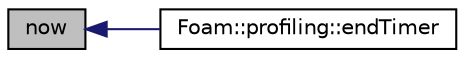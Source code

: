 digraph "now"
{
  bgcolor="transparent";
  edge [fontname="Helvetica",fontsize="10",labelfontname="Helvetica",labelfontsize="10"];
  node [fontname="Helvetica",fontsize="10",shape=record];
  rankdir="LR";
  Node1 [label="now",height=0.2,width=0.4,color="black", fillcolor="grey75", style="filled" fontcolor="black"];
  Node1 -> Node2 [dir="back",color="midnightblue",fontsize="10",style="solid",fontname="Helvetica"];
  Node2 [label="Foam::profiling::endTimer",height=0.2,width=0.4,color="black",URL="$classFoam_1_1profiling.html#a0de6bb10b915bc150de02131187aec5d",tooltip="Remove from stack of active information and update elapsed time. "];
}

